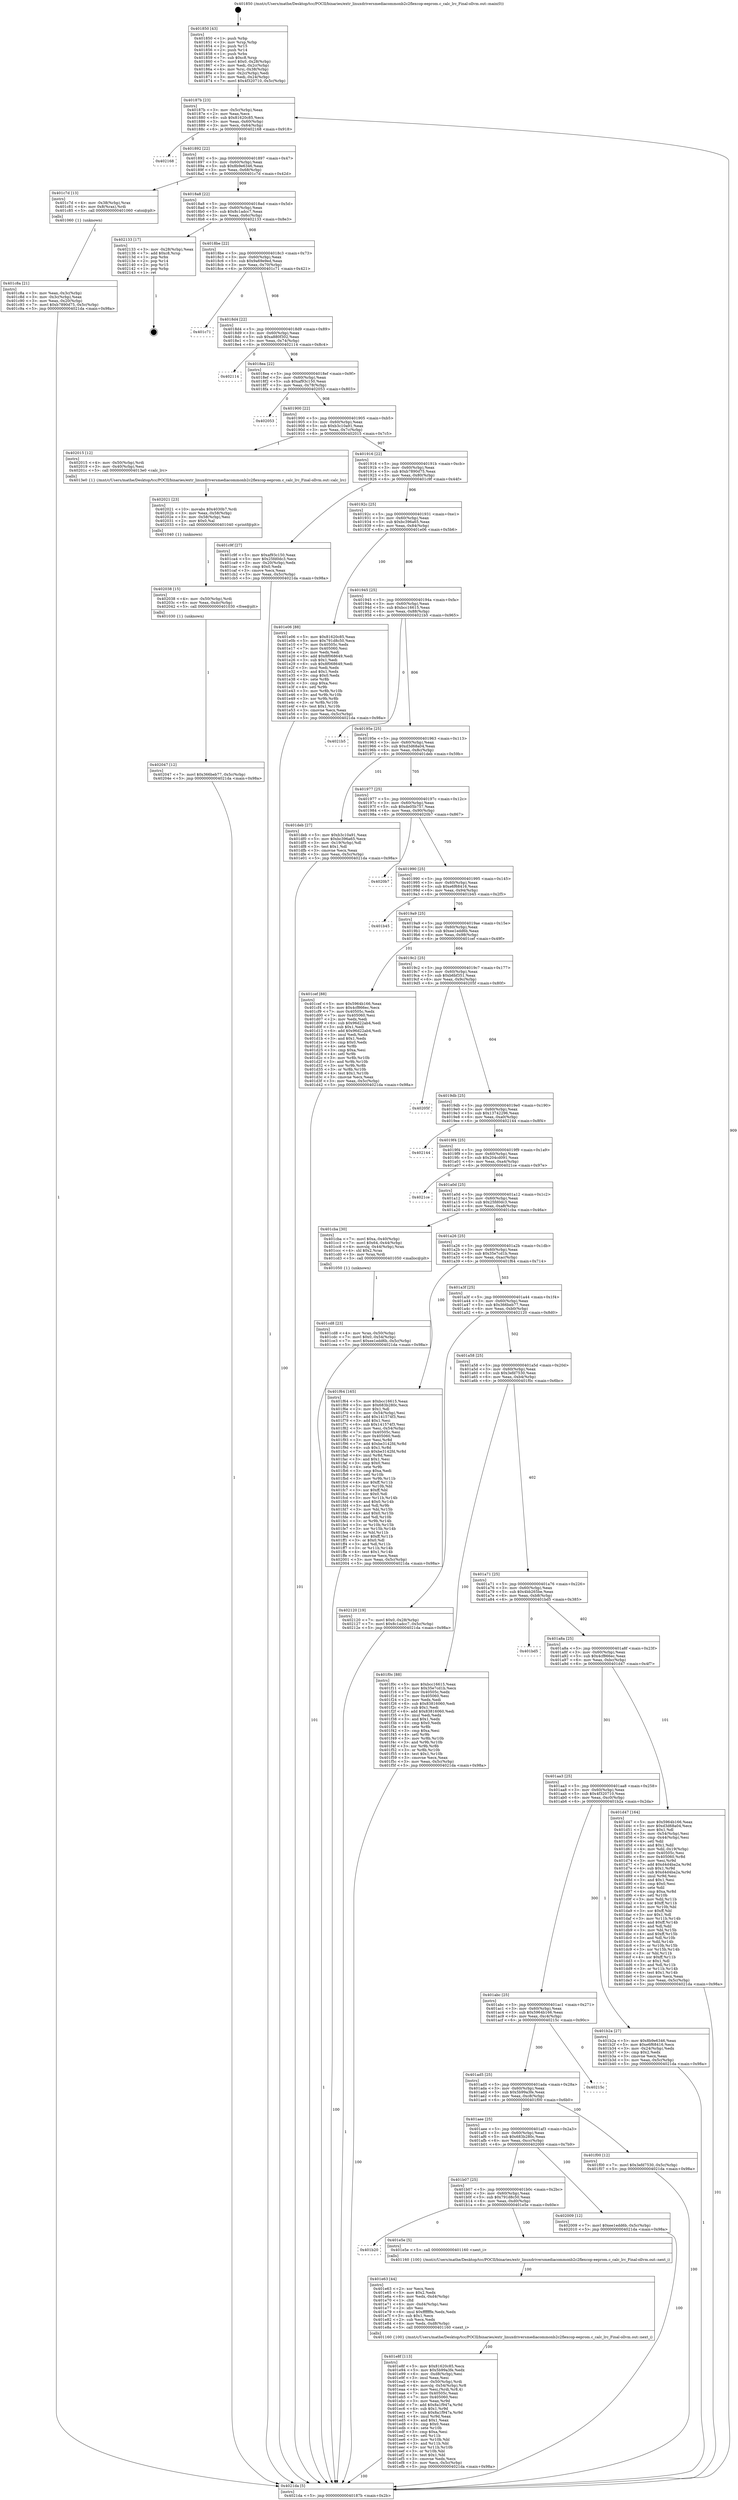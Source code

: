 digraph "0x401850" {
  label = "0x401850 (/mnt/c/Users/mathe/Desktop/tcc/POCII/binaries/extr_linuxdriversmediacommonb2c2flexcop-eeprom.c_calc_lrc_Final-ollvm.out::main(0))"
  labelloc = "t"
  node[shape=record]

  Entry [label="",width=0.3,height=0.3,shape=circle,fillcolor=black,style=filled]
  "0x40187b" [label="{
     0x40187b [23]\l
     | [instrs]\l
     &nbsp;&nbsp;0x40187b \<+3\>: mov -0x5c(%rbp),%eax\l
     &nbsp;&nbsp;0x40187e \<+2\>: mov %eax,%ecx\l
     &nbsp;&nbsp;0x401880 \<+6\>: sub $0x81620c85,%ecx\l
     &nbsp;&nbsp;0x401886 \<+3\>: mov %eax,-0x60(%rbp)\l
     &nbsp;&nbsp;0x401889 \<+3\>: mov %ecx,-0x64(%rbp)\l
     &nbsp;&nbsp;0x40188c \<+6\>: je 0000000000402168 \<main+0x918\>\l
  }"]
  "0x402168" [label="{
     0x402168\l
  }", style=dashed]
  "0x401892" [label="{
     0x401892 [22]\l
     | [instrs]\l
     &nbsp;&nbsp;0x401892 \<+5\>: jmp 0000000000401897 \<main+0x47\>\l
     &nbsp;&nbsp;0x401897 \<+3\>: mov -0x60(%rbp),%eax\l
     &nbsp;&nbsp;0x40189a \<+5\>: sub $0x8b9e6346,%eax\l
     &nbsp;&nbsp;0x40189f \<+3\>: mov %eax,-0x68(%rbp)\l
     &nbsp;&nbsp;0x4018a2 \<+6\>: je 0000000000401c7d \<main+0x42d\>\l
  }"]
  Exit [label="",width=0.3,height=0.3,shape=circle,fillcolor=black,style=filled,peripheries=2]
  "0x401c7d" [label="{
     0x401c7d [13]\l
     | [instrs]\l
     &nbsp;&nbsp;0x401c7d \<+4\>: mov -0x38(%rbp),%rax\l
     &nbsp;&nbsp;0x401c81 \<+4\>: mov 0x8(%rax),%rdi\l
     &nbsp;&nbsp;0x401c85 \<+5\>: call 0000000000401060 \<atoi@plt\>\l
     | [calls]\l
     &nbsp;&nbsp;0x401060 \{1\} (unknown)\l
  }"]
  "0x4018a8" [label="{
     0x4018a8 [22]\l
     | [instrs]\l
     &nbsp;&nbsp;0x4018a8 \<+5\>: jmp 00000000004018ad \<main+0x5d\>\l
     &nbsp;&nbsp;0x4018ad \<+3\>: mov -0x60(%rbp),%eax\l
     &nbsp;&nbsp;0x4018b0 \<+5\>: sub $0x8c1adcc7,%eax\l
     &nbsp;&nbsp;0x4018b5 \<+3\>: mov %eax,-0x6c(%rbp)\l
     &nbsp;&nbsp;0x4018b8 \<+6\>: je 0000000000402133 \<main+0x8e3\>\l
  }"]
  "0x402047" [label="{
     0x402047 [12]\l
     | [instrs]\l
     &nbsp;&nbsp;0x402047 \<+7\>: movl $0x366beb77,-0x5c(%rbp)\l
     &nbsp;&nbsp;0x40204e \<+5\>: jmp 00000000004021da \<main+0x98a\>\l
  }"]
  "0x402133" [label="{
     0x402133 [17]\l
     | [instrs]\l
     &nbsp;&nbsp;0x402133 \<+3\>: mov -0x28(%rbp),%eax\l
     &nbsp;&nbsp;0x402136 \<+7\>: add $0xc8,%rsp\l
     &nbsp;&nbsp;0x40213d \<+1\>: pop %rbx\l
     &nbsp;&nbsp;0x40213e \<+2\>: pop %r14\l
     &nbsp;&nbsp;0x402140 \<+2\>: pop %r15\l
     &nbsp;&nbsp;0x402142 \<+1\>: pop %rbp\l
     &nbsp;&nbsp;0x402143 \<+1\>: ret\l
  }"]
  "0x4018be" [label="{
     0x4018be [22]\l
     | [instrs]\l
     &nbsp;&nbsp;0x4018be \<+5\>: jmp 00000000004018c3 \<main+0x73\>\l
     &nbsp;&nbsp;0x4018c3 \<+3\>: mov -0x60(%rbp),%eax\l
     &nbsp;&nbsp;0x4018c6 \<+5\>: sub $0x9a69e9ed,%eax\l
     &nbsp;&nbsp;0x4018cb \<+3\>: mov %eax,-0x70(%rbp)\l
     &nbsp;&nbsp;0x4018ce \<+6\>: je 0000000000401c71 \<main+0x421\>\l
  }"]
  "0x402038" [label="{
     0x402038 [15]\l
     | [instrs]\l
     &nbsp;&nbsp;0x402038 \<+4\>: mov -0x50(%rbp),%rdi\l
     &nbsp;&nbsp;0x40203c \<+6\>: mov %eax,-0xdc(%rbp)\l
     &nbsp;&nbsp;0x402042 \<+5\>: call 0000000000401030 \<free@plt\>\l
     | [calls]\l
     &nbsp;&nbsp;0x401030 \{1\} (unknown)\l
  }"]
  "0x401c71" [label="{
     0x401c71\l
  }", style=dashed]
  "0x4018d4" [label="{
     0x4018d4 [22]\l
     | [instrs]\l
     &nbsp;&nbsp;0x4018d4 \<+5\>: jmp 00000000004018d9 \<main+0x89\>\l
     &nbsp;&nbsp;0x4018d9 \<+3\>: mov -0x60(%rbp),%eax\l
     &nbsp;&nbsp;0x4018dc \<+5\>: sub $0xa880f302,%eax\l
     &nbsp;&nbsp;0x4018e1 \<+3\>: mov %eax,-0x74(%rbp)\l
     &nbsp;&nbsp;0x4018e4 \<+6\>: je 0000000000402114 \<main+0x8c4\>\l
  }"]
  "0x402021" [label="{
     0x402021 [23]\l
     | [instrs]\l
     &nbsp;&nbsp;0x402021 \<+10\>: movabs $0x4030b7,%rdi\l
     &nbsp;&nbsp;0x40202b \<+3\>: mov %eax,-0x58(%rbp)\l
     &nbsp;&nbsp;0x40202e \<+3\>: mov -0x58(%rbp),%esi\l
     &nbsp;&nbsp;0x402031 \<+2\>: mov $0x0,%al\l
     &nbsp;&nbsp;0x402033 \<+5\>: call 0000000000401040 \<printf@plt\>\l
     | [calls]\l
     &nbsp;&nbsp;0x401040 \{1\} (unknown)\l
  }"]
  "0x402114" [label="{
     0x402114\l
  }", style=dashed]
  "0x4018ea" [label="{
     0x4018ea [22]\l
     | [instrs]\l
     &nbsp;&nbsp;0x4018ea \<+5\>: jmp 00000000004018ef \<main+0x9f\>\l
     &nbsp;&nbsp;0x4018ef \<+3\>: mov -0x60(%rbp),%eax\l
     &nbsp;&nbsp;0x4018f2 \<+5\>: sub $0xaf93c150,%eax\l
     &nbsp;&nbsp;0x4018f7 \<+3\>: mov %eax,-0x78(%rbp)\l
     &nbsp;&nbsp;0x4018fa \<+6\>: je 0000000000402053 \<main+0x803\>\l
  }"]
  "0x401e8f" [label="{
     0x401e8f [113]\l
     | [instrs]\l
     &nbsp;&nbsp;0x401e8f \<+5\>: mov $0x81620c85,%ecx\l
     &nbsp;&nbsp;0x401e94 \<+5\>: mov $0x5b99a3fe,%edx\l
     &nbsp;&nbsp;0x401e99 \<+6\>: mov -0xd8(%rbp),%esi\l
     &nbsp;&nbsp;0x401e9f \<+3\>: imul %eax,%esi\l
     &nbsp;&nbsp;0x401ea2 \<+4\>: mov -0x50(%rbp),%rdi\l
     &nbsp;&nbsp;0x401ea6 \<+4\>: movslq -0x54(%rbp),%r8\l
     &nbsp;&nbsp;0x401eaa \<+4\>: mov %esi,(%rdi,%r8,4)\l
     &nbsp;&nbsp;0x401eae \<+7\>: mov 0x40505c,%eax\l
     &nbsp;&nbsp;0x401eb5 \<+7\>: mov 0x405060,%esi\l
     &nbsp;&nbsp;0x401ebc \<+3\>: mov %eax,%r9d\l
     &nbsp;&nbsp;0x401ebf \<+7\>: add $0x8a1f947a,%r9d\l
     &nbsp;&nbsp;0x401ec6 \<+4\>: sub $0x1,%r9d\l
     &nbsp;&nbsp;0x401eca \<+7\>: sub $0x8a1f947a,%r9d\l
     &nbsp;&nbsp;0x401ed1 \<+4\>: imul %r9d,%eax\l
     &nbsp;&nbsp;0x401ed5 \<+3\>: and $0x1,%eax\l
     &nbsp;&nbsp;0x401ed8 \<+3\>: cmp $0x0,%eax\l
     &nbsp;&nbsp;0x401edb \<+4\>: sete %r10b\l
     &nbsp;&nbsp;0x401edf \<+3\>: cmp $0xa,%esi\l
     &nbsp;&nbsp;0x401ee2 \<+4\>: setl %r11b\l
     &nbsp;&nbsp;0x401ee6 \<+3\>: mov %r10b,%bl\l
     &nbsp;&nbsp;0x401ee9 \<+3\>: and %r11b,%bl\l
     &nbsp;&nbsp;0x401eec \<+3\>: xor %r11b,%r10b\l
     &nbsp;&nbsp;0x401eef \<+3\>: or %r10b,%bl\l
     &nbsp;&nbsp;0x401ef2 \<+3\>: test $0x1,%bl\l
     &nbsp;&nbsp;0x401ef5 \<+3\>: cmovne %edx,%ecx\l
     &nbsp;&nbsp;0x401ef8 \<+3\>: mov %ecx,-0x5c(%rbp)\l
     &nbsp;&nbsp;0x401efb \<+5\>: jmp 00000000004021da \<main+0x98a\>\l
  }"]
  "0x402053" [label="{
     0x402053\l
  }", style=dashed]
  "0x401900" [label="{
     0x401900 [22]\l
     | [instrs]\l
     &nbsp;&nbsp;0x401900 \<+5\>: jmp 0000000000401905 \<main+0xb5\>\l
     &nbsp;&nbsp;0x401905 \<+3\>: mov -0x60(%rbp),%eax\l
     &nbsp;&nbsp;0x401908 \<+5\>: sub $0xb3c10a91,%eax\l
     &nbsp;&nbsp;0x40190d \<+3\>: mov %eax,-0x7c(%rbp)\l
     &nbsp;&nbsp;0x401910 \<+6\>: je 0000000000402015 \<main+0x7c5\>\l
  }"]
  "0x401e63" [label="{
     0x401e63 [44]\l
     | [instrs]\l
     &nbsp;&nbsp;0x401e63 \<+2\>: xor %ecx,%ecx\l
     &nbsp;&nbsp;0x401e65 \<+5\>: mov $0x2,%edx\l
     &nbsp;&nbsp;0x401e6a \<+6\>: mov %edx,-0xd4(%rbp)\l
     &nbsp;&nbsp;0x401e70 \<+1\>: cltd\l
     &nbsp;&nbsp;0x401e71 \<+6\>: mov -0xd4(%rbp),%esi\l
     &nbsp;&nbsp;0x401e77 \<+2\>: idiv %esi\l
     &nbsp;&nbsp;0x401e79 \<+6\>: imul $0xfffffffe,%edx,%edx\l
     &nbsp;&nbsp;0x401e7f \<+3\>: sub $0x1,%ecx\l
     &nbsp;&nbsp;0x401e82 \<+2\>: sub %ecx,%edx\l
     &nbsp;&nbsp;0x401e84 \<+6\>: mov %edx,-0xd8(%rbp)\l
     &nbsp;&nbsp;0x401e8a \<+5\>: call 0000000000401160 \<next_i\>\l
     | [calls]\l
     &nbsp;&nbsp;0x401160 \{100\} (/mnt/c/Users/mathe/Desktop/tcc/POCII/binaries/extr_linuxdriversmediacommonb2c2flexcop-eeprom.c_calc_lrc_Final-ollvm.out::next_i)\l
  }"]
  "0x402015" [label="{
     0x402015 [12]\l
     | [instrs]\l
     &nbsp;&nbsp;0x402015 \<+4\>: mov -0x50(%rbp),%rdi\l
     &nbsp;&nbsp;0x402019 \<+3\>: mov -0x40(%rbp),%esi\l
     &nbsp;&nbsp;0x40201c \<+5\>: call 00000000004013e0 \<calc_lrc\>\l
     | [calls]\l
     &nbsp;&nbsp;0x4013e0 \{1\} (/mnt/c/Users/mathe/Desktop/tcc/POCII/binaries/extr_linuxdriversmediacommonb2c2flexcop-eeprom.c_calc_lrc_Final-ollvm.out::calc_lrc)\l
  }"]
  "0x401916" [label="{
     0x401916 [22]\l
     | [instrs]\l
     &nbsp;&nbsp;0x401916 \<+5\>: jmp 000000000040191b \<main+0xcb\>\l
     &nbsp;&nbsp;0x40191b \<+3\>: mov -0x60(%rbp),%eax\l
     &nbsp;&nbsp;0x40191e \<+5\>: sub $0xb7890d75,%eax\l
     &nbsp;&nbsp;0x401923 \<+3\>: mov %eax,-0x80(%rbp)\l
     &nbsp;&nbsp;0x401926 \<+6\>: je 0000000000401c9f \<main+0x44f\>\l
  }"]
  "0x401b20" [label="{
     0x401b20\l
  }", style=dashed]
  "0x401c9f" [label="{
     0x401c9f [27]\l
     | [instrs]\l
     &nbsp;&nbsp;0x401c9f \<+5\>: mov $0xaf93c150,%eax\l
     &nbsp;&nbsp;0x401ca4 \<+5\>: mov $0x25fd0dc3,%ecx\l
     &nbsp;&nbsp;0x401ca9 \<+3\>: mov -0x20(%rbp),%edx\l
     &nbsp;&nbsp;0x401cac \<+3\>: cmp $0x0,%edx\l
     &nbsp;&nbsp;0x401caf \<+3\>: cmove %ecx,%eax\l
     &nbsp;&nbsp;0x401cb2 \<+3\>: mov %eax,-0x5c(%rbp)\l
     &nbsp;&nbsp;0x401cb5 \<+5\>: jmp 00000000004021da \<main+0x98a\>\l
  }"]
  "0x40192c" [label="{
     0x40192c [25]\l
     | [instrs]\l
     &nbsp;&nbsp;0x40192c \<+5\>: jmp 0000000000401931 \<main+0xe1\>\l
     &nbsp;&nbsp;0x401931 \<+3\>: mov -0x60(%rbp),%eax\l
     &nbsp;&nbsp;0x401934 \<+5\>: sub $0xbc396a65,%eax\l
     &nbsp;&nbsp;0x401939 \<+6\>: mov %eax,-0x84(%rbp)\l
     &nbsp;&nbsp;0x40193f \<+6\>: je 0000000000401e06 \<main+0x5b6\>\l
  }"]
  "0x401e5e" [label="{
     0x401e5e [5]\l
     | [instrs]\l
     &nbsp;&nbsp;0x401e5e \<+5\>: call 0000000000401160 \<next_i\>\l
     | [calls]\l
     &nbsp;&nbsp;0x401160 \{100\} (/mnt/c/Users/mathe/Desktop/tcc/POCII/binaries/extr_linuxdriversmediacommonb2c2flexcop-eeprom.c_calc_lrc_Final-ollvm.out::next_i)\l
  }"]
  "0x401e06" [label="{
     0x401e06 [88]\l
     | [instrs]\l
     &nbsp;&nbsp;0x401e06 \<+5\>: mov $0x81620c85,%eax\l
     &nbsp;&nbsp;0x401e0b \<+5\>: mov $0x791d8c50,%ecx\l
     &nbsp;&nbsp;0x401e10 \<+7\>: mov 0x40505c,%edx\l
     &nbsp;&nbsp;0x401e17 \<+7\>: mov 0x405060,%esi\l
     &nbsp;&nbsp;0x401e1e \<+2\>: mov %edx,%edi\l
     &nbsp;&nbsp;0x401e20 \<+6\>: add $0x8f068649,%edi\l
     &nbsp;&nbsp;0x401e26 \<+3\>: sub $0x1,%edi\l
     &nbsp;&nbsp;0x401e29 \<+6\>: sub $0x8f068649,%edi\l
     &nbsp;&nbsp;0x401e2f \<+3\>: imul %edi,%edx\l
     &nbsp;&nbsp;0x401e32 \<+3\>: and $0x1,%edx\l
     &nbsp;&nbsp;0x401e35 \<+3\>: cmp $0x0,%edx\l
     &nbsp;&nbsp;0x401e38 \<+4\>: sete %r8b\l
     &nbsp;&nbsp;0x401e3c \<+3\>: cmp $0xa,%esi\l
     &nbsp;&nbsp;0x401e3f \<+4\>: setl %r9b\l
     &nbsp;&nbsp;0x401e43 \<+3\>: mov %r8b,%r10b\l
     &nbsp;&nbsp;0x401e46 \<+3\>: and %r9b,%r10b\l
     &nbsp;&nbsp;0x401e49 \<+3\>: xor %r9b,%r8b\l
     &nbsp;&nbsp;0x401e4c \<+3\>: or %r8b,%r10b\l
     &nbsp;&nbsp;0x401e4f \<+4\>: test $0x1,%r10b\l
     &nbsp;&nbsp;0x401e53 \<+3\>: cmovne %ecx,%eax\l
     &nbsp;&nbsp;0x401e56 \<+3\>: mov %eax,-0x5c(%rbp)\l
     &nbsp;&nbsp;0x401e59 \<+5\>: jmp 00000000004021da \<main+0x98a\>\l
  }"]
  "0x401945" [label="{
     0x401945 [25]\l
     | [instrs]\l
     &nbsp;&nbsp;0x401945 \<+5\>: jmp 000000000040194a \<main+0xfa\>\l
     &nbsp;&nbsp;0x40194a \<+3\>: mov -0x60(%rbp),%eax\l
     &nbsp;&nbsp;0x40194d \<+5\>: sub $0xbcc16615,%eax\l
     &nbsp;&nbsp;0x401952 \<+6\>: mov %eax,-0x88(%rbp)\l
     &nbsp;&nbsp;0x401958 \<+6\>: je 00000000004021b5 \<main+0x965\>\l
  }"]
  "0x401b07" [label="{
     0x401b07 [25]\l
     | [instrs]\l
     &nbsp;&nbsp;0x401b07 \<+5\>: jmp 0000000000401b0c \<main+0x2bc\>\l
     &nbsp;&nbsp;0x401b0c \<+3\>: mov -0x60(%rbp),%eax\l
     &nbsp;&nbsp;0x401b0f \<+5\>: sub $0x791d8c50,%eax\l
     &nbsp;&nbsp;0x401b14 \<+6\>: mov %eax,-0xd0(%rbp)\l
     &nbsp;&nbsp;0x401b1a \<+6\>: je 0000000000401e5e \<main+0x60e\>\l
  }"]
  "0x4021b5" [label="{
     0x4021b5\l
  }", style=dashed]
  "0x40195e" [label="{
     0x40195e [25]\l
     | [instrs]\l
     &nbsp;&nbsp;0x40195e \<+5\>: jmp 0000000000401963 \<main+0x113\>\l
     &nbsp;&nbsp;0x401963 \<+3\>: mov -0x60(%rbp),%eax\l
     &nbsp;&nbsp;0x401966 \<+5\>: sub $0xd3d68a04,%eax\l
     &nbsp;&nbsp;0x40196b \<+6\>: mov %eax,-0x8c(%rbp)\l
     &nbsp;&nbsp;0x401971 \<+6\>: je 0000000000401deb \<main+0x59b\>\l
  }"]
  "0x402009" [label="{
     0x402009 [12]\l
     | [instrs]\l
     &nbsp;&nbsp;0x402009 \<+7\>: movl $0xee1edd6b,-0x5c(%rbp)\l
     &nbsp;&nbsp;0x402010 \<+5\>: jmp 00000000004021da \<main+0x98a\>\l
  }"]
  "0x401deb" [label="{
     0x401deb [27]\l
     | [instrs]\l
     &nbsp;&nbsp;0x401deb \<+5\>: mov $0xb3c10a91,%eax\l
     &nbsp;&nbsp;0x401df0 \<+5\>: mov $0xbc396a65,%ecx\l
     &nbsp;&nbsp;0x401df5 \<+3\>: mov -0x19(%rbp),%dl\l
     &nbsp;&nbsp;0x401df8 \<+3\>: test $0x1,%dl\l
     &nbsp;&nbsp;0x401dfb \<+3\>: cmovne %ecx,%eax\l
     &nbsp;&nbsp;0x401dfe \<+3\>: mov %eax,-0x5c(%rbp)\l
     &nbsp;&nbsp;0x401e01 \<+5\>: jmp 00000000004021da \<main+0x98a\>\l
  }"]
  "0x401977" [label="{
     0x401977 [25]\l
     | [instrs]\l
     &nbsp;&nbsp;0x401977 \<+5\>: jmp 000000000040197c \<main+0x12c\>\l
     &nbsp;&nbsp;0x40197c \<+3\>: mov -0x60(%rbp),%eax\l
     &nbsp;&nbsp;0x40197f \<+5\>: sub $0xde05b757,%eax\l
     &nbsp;&nbsp;0x401984 \<+6\>: mov %eax,-0x90(%rbp)\l
     &nbsp;&nbsp;0x40198a \<+6\>: je 00000000004020b7 \<main+0x867\>\l
  }"]
  "0x401aee" [label="{
     0x401aee [25]\l
     | [instrs]\l
     &nbsp;&nbsp;0x401aee \<+5\>: jmp 0000000000401af3 \<main+0x2a3\>\l
     &nbsp;&nbsp;0x401af3 \<+3\>: mov -0x60(%rbp),%eax\l
     &nbsp;&nbsp;0x401af6 \<+5\>: sub $0x683b280c,%eax\l
     &nbsp;&nbsp;0x401afb \<+6\>: mov %eax,-0xcc(%rbp)\l
     &nbsp;&nbsp;0x401b01 \<+6\>: je 0000000000402009 \<main+0x7b9\>\l
  }"]
  "0x4020b7" [label="{
     0x4020b7\l
  }", style=dashed]
  "0x401990" [label="{
     0x401990 [25]\l
     | [instrs]\l
     &nbsp;&nbsp;0x401990 \<+5\>: jmp 0000000000401995 \<main+0x145\>\l
     &nbsp;&nbsp;0x401995 \<+3\>: mov -0x60(%rbp),%eax\l
     &nbsp;&nbsp;0x401998 \<+5\>: sub $0xe6f68416,%eax\l
     &nbsp;&nbsp;0x40199d \<+6\>: mov %eax,-0x94(%rbp)\l
     &nbsp;&nbsp;0x4019a3 \<+6\>: je 0000000000401b45 \<main+0x2f5\>\l
  }"]
  "0x401f00" [label="{
     0x401f00 [12]\l
     | [instrs]\l
     &nbsp;&nbsp;0x401f00 \<+7\>: movl $0x3efd7530,-0x5c(%rbp)\l
     &nbsp;&nbsp;0x401f07 \<+5\>: jmp 00000000004021da \<main+0x98a\>\l
  }"]
  "0x401b45" [label="{
     0x401b45\l
  }", style=dashed]
  "0x4019a9" [label="{
     0x4019a9 [25]\l
     | [instrs]\l
     &nbsp;&nbsp;0x4019a9 \<+5\>: jmp 00000000004019ae \<main+0x15e\>\l
     &nbsp;&nbsp;0x4019ae \<+3\>: mov -0x60(%rbp),%eax\l
     &nbsp;&nbsp;0x4019b1 \<+5\>: sub $0xee1edd6b,%eax\l
     &nbsp;&nbsp;0x4019b6 \<+6\>: mov %eax,-0x98(%rbp)\l
     &nbsp;&nbsp;0x4019bc \<+6\>: je 0000000000401cef \<main+0x49f\>\l
  }"]
  "0x401ad5" [label="{
     0x401ad5 [25]\l
     | [instrs]\l
     &nbsp;&nbsp;0x401ad5 \<+5\>: jmp 0000000000401ada \<main+0x28a\>\l
     &nbsp;&nbsp;0x401ada \<+3\>: mov -0x60(%rbp),%eax\l
     &nbsp;&nbsp;0x401add \<+5\>: sub $0x5b99a3fe,%eax\l
     &nbsp;&nbsp;0x401ae2 \<+6\>: mov %eax,-0xc8(%rbp)\l
     &nbsp;&nbsp;0x401ae8 \<+6\>: je 0000000000401f00 \<main+0x6b0\>\l
  }"]
  "0x401cef" [label="{
     0x401cef [88]\l
     | [instrs]\l
     &nbsp;&nbsp;0x401cef \<+5\>: mov $0x5964b166,%eax\l
     &nbsp;&nbsp;0x401cf4 \<+5\>: mov $0x4cf866ec,%ecx\l
     &nbsp;&nbsp;0x401cf9 \<+7\>: mov 0x40505c,%edx\l
     &nbsp;&nbsp;0x401d00 \<+7\>: mov 0x405060,%esi\l
     &nbsp;&nbsp;0x401d07 \<+2\>: mov %edx,%edi\l
     &nbsp;&nbsp;0x401d09 \<+6\>: sub $0x96d22ab4,%edi\l
     &nbsp;&nbsp;0x401d0f \<+3\>: sub $0x1,%edi\l
     &nbsp;&nbsp;0x401d12 \<+6\>: add $0x96d22ab4,%edi\l
     &nbsp;&nbsp;0x401d18 \<+3\>: imul %edi,%edx\l
     &nbsp;&nbsp;0x401d1b \<+3\>: and $0x1,%edx\l
     &nbsp;&nbsp;0x401d1e \<+3\>: cmp $0x0,%edx\l
     &nbsp;&nbsp;0x401d21 \<+4\>: sete %r8b\l
     &nbsp;&nbsp;0x401d25 \<+3\>: cmp $0xa,%esi\l
     &nbsp;&nbsp;0x401d28 \<+4\>: setl %r9b\l
     &nbsp;&nbsp;0x401d2c \<+3\>: mov %r8b,%r10b\l
     &nbsp;&nbsp;0x401d2f \<+3\>: and %r9b,%r10b\l
     &nbsp;&nbsp;0x401d32 \<+3\>: xor %r9b,%r8b\l
     &nbsp;&nbsp;0x401d35 \<+3\>: or %r8b,%r10b\l
     &nbsp;&nbsp;0x401d38 \<+4\>: test $0x1,%r10b\l
     &nbsp;&nbsp;0x401d3c \<+3\>: cmovne %ecx,%eax\l
     &nbsp;&nbsp;0x401d3f \<+3\>: mov %eax,-0x5c(%rbp)\l
     &nbsp;&nbsp;0x401d42 \<+5\>: jmp 00000000004021da \<main+0x98a\>\l
  }"]
  "0x4019c2" [label="{
     0x4019c2 [25]\l
     | [instrs]\l
     &nbsp;&nbsp;0x4019c2 \<+5\>: jmp 00000000004019c7 \<main+0x177\>\l
     &nbsp;&nbsp;0x4019c7 \<+3\>: mov -0x60(%rbp),%eax\l
     &nbsp;&nbsp;0x4019ca \<+5\>: sub $0xb6bf351,%eax\l
     &nbsp;&nbsp;0x4019cf \<+6\>: mov %eax,-0x9c(%rbp)\l
     &nbsp;&nbsp;0x4019d5 \<+6\>: je 000000000040205f \<main+0x80f\>\l
  }"]
  "0x40215c" [label="{
     0x40215c\l
  }", style=dashed]
  "0x40205f" [label="{
     0x40205f\l
  }", style=dashed]
  "0x4019db" [label="{
     0x4019db [25]\l
     | [instrs]\l
     &nbsp;&nbsp;0x4019db \<+5\>: jmp 00000000004019e0 \<main+0x190\>\l
     &nbsp;&nbsp;0x4019e0 \<+3\>: mov -0x60(%rbp),%eax\l
     &nbsp;&nbsp;0x4019e3 \<+5\>: sub $0x13742296,%eax\l
     &nbsp;&nbsp;0x4019e8 \<+6\>: mov %eax,-0xa0(%rbp)\l
     &nbsp;&nbsp;0x4019ee \<+6\>: je 0000000000402144 \<main+0x8f4\>\l
  }"]
  "0x401cd8" [label="{
     0x401cd8 [23]\l
     | [instrs]\l
     &nbsp;&nbsp;0x401cd8 \<+4\>: mov %rax,-0x50(%rbp)\l
     &nbsp;&nbsp;0x401cdc \<+7\>: movl $0x0,-0x54(%rbp)\l
     &nbsp;&nbsp;0x401ce3 \<+7\>: movl $0xee1edd6b,-0x5c(%rbp)\l
     &nbsp;&nbsp;0x401cea \<+5\>: jmp 00000000004021da \<main+0x98a\>\l
  }"]
  "0x402144" [label="{
     0x402144\l
  }", style=dashed]
  "0x4019f4" [label="{
     0x4019f4 [25]\l
     | [instrs]\l
     &nbsp;&nbsp;0x4019f4 \<+5\>: jmp 00000000004019f9 \<main+0x1a9\>\l
     &nbsp;&nbsp;0x4019f9 \<+3\>: mov -0x60(%rbp),%eax\l
     &nbsp;&nbsp;0x4019fc \<+5\>: sub $0x204cd091,%eax\l
     &nbsp;&nbsp;0x401a01 \<+6\>: mov %eax,-0xa4(%rbp)\l
     &nbsp;&nbsp;0x401a07 \<+6\>: je 00000000004021ce \<main+0x97e\>\l
  }"]
  "0x401c8a" [label="{
     0x401c8a [21]\l
     | [instrs]\l
     &nbsp;&nbsp;0x401c8a \<+3\>: mov %eax,-0x3c(%rbp)\l
     &nbsp;&nbsp;0x401c8d \<+3\>: mov -0x3c(%rbp),%eax\l
     &nbsp;&nbsp;0x401c90 \<+3\>: mov %eax,-0x20(%rbp)\l
     &nbsp;&nbsp;0x401c93 \<+7\>: movl $0xb7890d75,-0x5c(%rbp)\l
     &nbsp;&nbsp;0x401c9a \<+5\>: jmp 00000000004021da \<main+0x98a\>\l
  }"]
  "0x4021ce" [label="{
     0x4021ce\l
  }", style=dashed]
  "0x401a0d" [label="{
     0x401a0d [25]\l
     | [instrs]\l
     &nbsp;&nbsp;0x401a0d \<+5\>: jmp 0000000000401a12 \<main+0x1c2\>\l
     &nbsp;&nbsp;0x401a12 \<+3\>: mov -0x60(%rbp),%eax\l
     &nbsp;&nbsp;0x401a15 \<+5\>: sub $0x25fd0dc3,%eax\l
     &nbsp;&nbsp;0x401a1a \<+6\>: mov %eax,-0xa8(%rbp)\l
     &nbsp;&nbsp;0x401a20 \<+6\>: je 0000000000401cba \<main+0x46a\>\l
  }"]
  "0x401850" [label="{
     0x401850 [43]\l
     | [instrs]\l
     &nbsp;&nbsp;0x401850 \<+1\>: push %rbp\l
     &nbsp;&nbsp;0x401851 \<+3\>: mov %rsp,%rbp\l
     &nbsp;&nbsp;0x401854 \<+2\>: push %r15\l
     &nbsp;&nbsp;0x401856 \<+2\>: push %r14\l
     &nbsp;&nbsp;0x401858 \<+1\>: push %rbx\l
     &nbsp;&nbsp;0x401859 \<+7\>: sub $0xc8,%rsp\l
     &nbsp;&nbsp;0x401860 \<+7\>: movl $0x0,-0x28(%rbp)\l
     &nbsp;&nbsp;0x401867 \<+3\>: mov %edi,-0x2c(%rbp)\l
     &nbsp;&nbsp;0x40186a \<+4\>: mov %rsi,-0x38(%rbp)\l
     &nbsp;&nbsp;0x40186e \<+3\>: mov -0x2c(%rbp),%edi\l
     &nbsp;&nbsp;0x401871 \<+3\>: mov %edi,-0x24(%rbp)\l
     &nbsp;&nbsp;0x401874 \<+7\>: movl $0x4f320710,-0x5c(%rbp)\l
  }"]
  "0x401cba" [label="{
     0x401cba [30]\l
     | [instrs]\l
     &nbsp;&nbsp;0x401cba \<+7\>: movl $0xa,-0x40(%rbp)\l
     &nbsp;&nbsp;0x401cc1 \<+7\>: movl $0x64,-0x44(%rbp)\l
     &nbsp;&nbsp;0x401cc8 \<+4\>: movslq -0x44(%rbp),%rax\l
     &nbsp;&nbsp;0x401ccc \<+4\>: shl $0x2,%rax\l
     &nbsp;&nbsp;0x401cd0 \<+3\>: mov %rax,%rdi\l
     &nbsp;&nbsp;0x401cd3 \<+5\>: call 0000000000401050 \<malloc@plt\>\l
     | [calls]\l
     &nbsp;&nbsp;0x401050 \{1\} (unknown)\l
  }"]
  "0x401a26" [label="{
     0x401a26 [25]\l
     | [instrs]\l
     &nbsp;&nbsp;0x401a26 \<+5\>: jmp 0000000000401a2b \<main+0x1db\>\l
     &nbsp;&nbsp;0x401a2b \<+3\>: mov -0x60(%rbp),%eax\l
     &nbsp;&nbsp;0x401a2e \<+5\>: sub $0x35e7cd1b,%eax\l
     &nbsp;&nbsp;0x401a33 \<+6\>: mov %eax,-0xac(%rbp)\l
     &nbsp;&nbsp;0x401a39 \<+6\>: je 0000000000401f64 \<main+0x714\>\l
  }"]
  "0x4021da" [label="{
     0x4021da [5]\l
     | [instrs]\l
     &nbsp;&nbsp;0x4021da \<+5\>: jmp 000000000040187b \<main+0x2b\>\l
  }"]
  "0x401f64" [label="{
     0x401f64 [165]\l
     | [instrs]\l
     &nbsp;&nbsp;0x401f64 \<+5\>: mov $0xbcc16615,%eax\l
     &nbsp;&nbsp;0x401f69 \<+5\>: mov $0x683b280c,%ecx\l
     &nbsp;&nbsp;0x401f6e \<+2\>: mov $0x1,%dl\l
     &nbsp;&nbsp;0x401f70 \<+3\>: mov -0x54(%rbp),%esi\l
     &nbsp;&nbsp;0x401f73 \<+6\>: add $0x141574f3,%esi\l
     &nbsp;&nbsp;0x401f79 \<+3\>: add $0x1,%esi\l
     &nbsp;&nbsp;0x401f7c \<+6\>: sub $0x141574f3,%esi\l
     &nbsp;&nbsp;0x401f82 \<+3\>: mov %esi,-0x54(%rbp)\l
     &nbsp;&nbsp;0x401f85 \<+7\>: mov 0x40505c,%esi\l
     &nbsp;&nbsp;0x401f8c \<+7\>: mov 0x405060,%edi\l
     &nbsp;&nbsp;0x401f93 \<+3\>: mov %esi,%r8d\l
     &nbsp;&nbsp;0x401f96 \<+7\>: add $0xbe3142fd,%r8d\l
     &nbsp;&nbsp;0x401f9d \<+4\>: sub $0x1,%r8d\l
     &nbsp;&nbsp;0x401fa1 \<+7\>: sub $0xbe3142fd,%r8d\l
     &nbsp;&nbsp;0x401fa8 \<+4\>: imul %r8d,%esi\l
     &nbsp;&nbsp;0x401fac \<+3\>: and $0x1,%esi\l
     &nbsp;&nbsp;0x401faf \<+3\>: cmp $0x0,%esi\l
     &nbsp;&nbsp;0x401fb2 \<+4\>: sete %r9b\l
     &nbsp;&nbsp;0x401fb6 \<+3\>: cmp $0xa,%edi\l
     &nbsp;&nbsp;0x401fb9 \<+4\>: setl %r10b\l
     &nbsp;&nbsp;0x401fbd \<+3\>: mov %r9b,%r11b\l
     &nbsp;&nbsp;0x401fc0 \<+4\>: xor $0xff,%r11b\l
     &nbsp;&nbsp;0x401fc4 \<+3\>: mov %r10b,%bl\l
     &nbsp;&nbsp;0x401fc7 \<+3\>: xor $0xff,%bl\l
     &nbsp;&nbsp;0x401fca \<+3\>: xor $0x0,%dl\l
     &nbsp;&nbsp;0x401fcd \<+3\>: mov %r11b,%r14b\l
     &nbsp;&nbsp;0x401fd0 \<+4\>: and $0x0,%r14b\l
     &nbsp;&nbsp;0x401fd4 \<+3\>: and %dl,%r9b\l
     &nbsp;&nbsp;0x401fd7 \<+3\>: mov %bl,%r15b\l
     &nbsp;&nbsp;0x401fda \<+4\>: and $0x0,%r15b\l
     &nbsp;&nbsp;0x401fde \<+3\>: and %dl,%r10b\l
     &nbsp;&nbsp;0x401fe1 \<+3\>: or %r9b,%r14b\l
     &nbsp;&nbsp;0x401fe4 \<+3\>: or %r10b,%r15b\l
     &nbsp;&nbsp;0x401fe7 \<+3\>: xor %r15b,%r14b\l
     &nbsp;&nbsp;0x401fea \<+3\>: or %bl,%r11b\l
     &nbsp;&nbsp;0x401fed \<+4\>: xor $0xff,%r11b\l
     &nbsp;&nbsp;0x401ff1 \<+3\>: or $0x0,%dl\l
     &nbsp;&nbsp;0x401ff4 \<+3\>: and %dl,%r11b\l
     &nbsp;&nbsp;0x401ff7 \<+3\>: or %r11b,%r14b\l
     &nbsp;&nbsp;0x401ffa \<+4\>: test $0x1,%r14b\l
     &nbsp;&nbsp;0x401ffe \<+3\>: cmovne %ecx,%eax\l
     &nbsp;&nbsp;0x402001 \<+3\>: mov %eax,-0x5c(%rbp)\l
     &nbsp;&nbsp;0x402004 \<+5\>: jmp 00000000004021da \<main+0x98a\>\l
  }"]
  "0x401a3f" [label="{
     0x401a3f [25]\l
     | [instrs]\l
     &nbsp;&nbsp;0x401a3f \<+5\>: jmp 0000000000401a44 \<main+0x1f4\>\l
     &nbsp;&nbsp;0x401a44 \<+3\>: mov -0x60(%rbp),%eax\l
     &nbsp;&nbsp;0x401a47 \<+5\>: sub $0x366beb77,%eax\l
     &nbsp;&nbsp;0x401a4c \<+6\>: mov %eax,-0xb0(%rbp)\l
     &nbsp;&nbsp;0x401a52 \<+6\>: je 0000000000402120 \<main+0x8d0\>\l
  }"]
  "0x401abc" [label="{
     0x401abc [25]\l
     | [instrs]\l
     &nbsp;&nbsp;0x401abc \<+5\>: jmp 0000000000401ac1 \<main+0x271\>\l
     &nbsp;&nbsp;0x401ac1 \<+3\>: mov -0x60(%rbp),%eax\l
     &nbsp;&nbsp;0x401ac4 \<+5\>: sub $0x5964b166,%eax\l
     &nbsp;&nbsp;0x401ac9 \<+6\>: mov %eax,-0xc4(%rbp)\l
     &nbsp;&nbsp;0x401acf \<+6\>: je 000000000040215c \<main+0x90c\>\l
  }"]
  "0x402120" [label="{
     0x402120 [19]\l
     | [instrs]\l
     &nbsp;&nbsp;0x402120 \<+7\>: movl $0x0,-0x28(%rbp)\l
     &nbsp;&nbsp;0x402127 \<+7\>: movl $0x8c1adcc7,-0x5c(%rbp)\l
     &nbsp;&nbsp;0x40212e \<+5\>: jmp 00000000004021da \<main+0x98a\>\l
  }"]
  "0x401a58" [label="{
     0x401a58 [25]\l
     | [instrs]\l
     &nbsp;&nbsp;0x401a58 \<+5\>: jmp 0000000000401a5d \<main+0x20d\>\l
     &nbsp;&nbsp;0x401a5d \<+3\>: mov -0x60(%rbp),%eax\l
     &nbsp;&nbsp;0x401a60 \<+5\>: sub $0x3efd7530,%eax\l
     &nbsp;&nbsp;0x401a65 \<+6\>: mov %eax,-0xb4(%rbp)\l
     &nbsp;&nbsp;0x401a6b \<+6\>: je 0000000000401f0c \<main+0x6bc\>\l
  }"]
  "0x401b2a" [label="{
     0x401b2a [27]\l
     | [instrs]\l
     &nbsp;&nbsp;0x401b2a \<+5\>: mov $0x8b9e6346,%eax\l
     &nbsp;&nbsp;0x401b2f \<+5\>: mov $0xe6f68416,%ecx\l
     &nbsp;&nbsp;0x401b34 \<+3\>: mov -0x24(%rbp),%edx\l
     &nbsp;&nbsp;0x401b37 \<+3\>: cmp $0x2,%edx\l
     &nbsp;&nbsp;0x401b3a \<+3\>: cmovne %ecx,%eax\l
     &nbsp;&nbsp;0x401b3d \<+3\>: mov %eax,-0x5c(%rbp)\l
     &nbsp;&nbsp;0x401b40 \<+5\>: jmp 00000000004021da \<main+0x98a\>\l
  }"]
  "0x401f0c" [label="{
     0x401f0c [88]\l
     | [instrs]\l
     &nbsp;&nbsp;0x401f0c \<+5\>: mov $0xbcc16615,%eax\l
     &nbsp;&nbsp;0x401f11 \<+5\>: mov $0x35e7cd1b,%ecx\l
     &nbsp;&nbsp;0x401f16 \<+7\>: mov 0x40505c,%edx\l
     &nbsp;&nbsp;0x401f1d \<+7\>: mov 0x405060,%esi\l
     &nbsp;&nbsp;0x401f24 \<+2\>: mov %edx,%edi\l
     &nbsp;&nbsp;0x401f26 \<+6\>: sub $0x83816060,%edi\l
     &nbsp;&nbsp;0x401f2c \<+3\>: sub $0x1,%edi\l
     &nbsp;&nbsp;0x401f2f \<+6\>: add $0x83816060,%edi\l
     &nbsp;&nbsp;0x401f35 \<+3\>: imul %edi,%edx\l
     &nbsp;&nbsp;0x401f38 \<+3\>: and $0x1,%edx\l
     &nbsp;&nbsp;0x401f3b \<+3\>: cmp $0x0,%edx\l
     &nbsp;&nbsp;0x401f3e \<+4\>: sete %r8b\l
     &nbsp;&nbsp;0x401f42 \<+3\>: cmp $0xa,%esi\l
     &nbsp;&nbsp;0x401f45 \<+4\>: setl %r9b\l
     &nbsp;&nbsp;0x401f49 \<+3\>: mov %r8b,%r10b\l
     &nbsp;&nbsp;0x401f4c \<+3\>: and %r9b,%r10b\l
     &nbsp;&nbsp;0x401f4f \<+3\>: xor %r9b,%r8b\l
     &nbsp;&nbsp;0x401f52 \<+3\>: or %r8b,%r10b\l
     &nbsp;&nbsp;0x401f55 \<+4\>: test $0x1,%r10b\l
     &nbsp;&nbsp;0x401f59 \<+3\>: cmovne %ecx,%eax\l
     &nbsp;&nbsp;0x401f5c \<+3\>: mov %eax,-0x5c(%rbp)\l
     &nbsp;&nbsp;0x401f5f \<+5\>: jmp 00000000004021da \<main+0x98a\>\l
  }"]
  "0x401a71" [label="{
     0x401a71 [25]\l
     | [instrs]\l
     &nbsp;&nbsp;0x401a71 \<+5\>: jmp 0000000000401a76 \<main+0x226\>\l
     &nbsp;&nbsp;0x401a76 \<+3\>: mov -0x60(%rbp),%eax\l
     &nbsp;&nbsp;0x401a79 \<+5\>: sub $0x4bb265be,%eax\l
     &nbsp;&nbsp;0x401a7e \<+6\>: mov %eax,-0xb8(%rbp)\l
     &nbsp;&nbsp;0x401a84 \<+6\>: je 0000000000401bd5 \<main+0x385\>\l
  }"]
  "0x401aa3" [label="{
     0x401aa3 [25]\l
     | [instrs]\l
     &nbsp;&nbsp;0x401aa3 \<+5\>: jmp 0000000000401aa8 \<main+0x258\>\l
     &nbsp;&nbsp;0x401aa8 \<+3\>: mov -0x60(%rbp),%eax\l
     &nbsp;&nbsp;0x401aab \<+5\>: sub $0x4f320710,%eax\l
     &nbsp;&nbsp;0x401ab0 \<+6\>: mov %eax,-0xc0(%rbp)\l
     &nbsp;&nbsp;0x401ab6 \<+6\>: je 0000000000401b2a \<main+0x2da\>\l
  }"]
  "0x401bd5" [label="{
     0x401bd5\l
  }", style=dashed]
  "0x401a8a" [label="{
     0x401a8a [25]\l
     | [instrs]\l
     &nbsp;&nbsp;0x401a8a \<+5\>: jmp 0000000000401a8f \<main+0x23f\>\l
     &nbsp;&nbsp;0x401a8f \<+3\>: mov -0x60(%rbp),%eax\l
     &nbsp;&nbsp;0x401a92 \<+5\>: sub $0x4cf866ec,%eax\l
     &nbsp;&nbsp;0x401a97 \<+6\>: mov %eax,-0xbc(%rbp)\l
     &nbsp;&nbsp;0x401a9d \<+6\>: je 0000000000401d47 \<main+0x4f7\>\l
  }"]
  "0x401d47" [label="{
     0x401d47 [164]\l
     | [instrs]\l
     &nbsp;&nbsp;0x401d47 \<+5\>: mov $0x5964b166,%eax\l
     &nbsp;&nbsp;0x401d4c \<+5\>: mov $0xd3d68a04,%ecx\l
     &nbsp;&nbsp;0x401d51 \<+2\>: mov $0x1,%dl\l
     &nbsp;&nbsp;0x401d53 \<+3\>: mov -0x54(%rbp),%esi\l
     &nbsp;&nbsp;0x401d56 \<+3\>: cmp -0x44(%rbp),%esi\l
     &nbsp;&nbsp;0x401d59 \<+4\>: setl %dil\l
     &nbsp;&nbsp;0x401d5d \<+4\>: and $0x1,%dil\l
     &nbsp;&nbsp;0x401d61 \<+4\>: mov %dil,-0x19(%rbp)\l
     &nbsp;&nbsp;0x401d65 \<+7\>: mov 0x40505c,%esi\l
     &nbsp;&nbsp;0x401d6c \<+8\>: mov 0x405060,%r8d\l
     &nbsp;&nbsp;0x401d74 \<+3\>: mov %esi,%r9d\l
     &nbsp;&nbsp;0x401d77 \<+7\>: add $0xd4d4ba2a,%r9d\l
     &nbsp;&nbsp;0x401d7e \<+4\>: sub $0x1,%r9d\l
     &nbsp;&nbsp;0x401d82 \<+7\>: sub $0xd4d4ba2a,%r9d\l
     &nbsp;&nbsp;0x401d89 \<+4\>: imul %r9d,%esi\l
     &nbsp;&nbsp;0x401d8d \<+3\>: and $0x1,%esi\l
     &nbsp;&nbsp;0x401d90 \<+3\>: cmp $0x0,%esi\l
     &nbsp;&nbsp;0x401d93 \<+4\>: sete %dil\l
     &nbsp;&nbsp;0x401d97 \<+4\>: cmp $0xa,%r8d\l
     &nbsp;&nbsp;0x401d9b \<+4\>: setl %r10b\l
     &nbsp;&nbsp;0x401d9f \<+3\>: mov %dil,%r11b\l
     &nbsp;&nbsp;0x401da2 \<+4\>: xor $0xff,%r11b\l
     &nbsp;&nbsp;0x401da6 \<+3\>: mov %r10b,%bl\l
     &nbsp;&nbsp;0x401da9 \<+3\>: xor $0xff,%bl\l
     &nbsp;&nbsp;0x401dac \<+3\>: xor $0x1,%dl\l
     &nbsp;&nbsp;0x401daf \<+3\>: mov %r11b,%r14b\l
     &nbsp;&nbsp;0x401db2 \<+4\>: and $0xff,%r14b\l
     &nbsp;&nbsp;0x401db6 \<+3\>: and %dl,%dil\l
     &nbsp;&nbsp;0x401db9 \<+3\>: mov %bl,%r15b\l
     &nbsp;&nbsp;0x401dbc \<+4\>: and $0xff,%r15b\l
     &nbsp;&nbsp;0x401dc0 \<+3\>: and %dl,%r10b\l
     &nbsp;&nbsp;0x401dc3 \<+3\>: or %dil,%r14b\l
     &nbsp;&nbsp;0x401dc6 \<+3\>: or %r10b,%r15b\l
     &nbsp;&nbsp;0x401dc9 \<+3\>: xor %r15b,%r14b\l
     &nbsp;&nbsp;0x401dcc \<+3\>: or %bl,%r11b\l
     &nbsp;&nbsp;0x401dcf \<+4\>: xor $0xff,%r11b\l
     &nbsp;&nbsp;0x401dd3 \<+3\>: or $0x1,%dl\l
     &nbsp;&nbsp;0x401dd6 \<+3\>: and %dl,%r11b\l
     &nbsp;&nbsp;0x401dd9 \<+3\>: or %r11b,%r14b\l
     &nbsp;&nbsp;0x401ddc \<+4\>: test $0x1,%r14b\l
     &nbsp;&nbsp;0x401de0 \<+3\>: cmovne %ecx,%eax\l
     &nbsp;&nbsp;0x401de3 \<+3\>: mov %eax,-0x5c(%rbp)\l
     &nbsp;&nbsp;0x401de6 \<+5\>: jmp 00000000004021da \<main+0x98a\>\l
  }"]
  Entry -> "0x401850" [label=" 1"]
  "0x40187b" -> "0x402168" [label=" 0"]
  "0x40187b" -> "0x401892" [label=" 910"]
  "0x402133" -> Exit [label=" 1"]
  "0x401892" -> "0x401c7d" [label=" 1"]
  "0x401892" -> "0x4018a8" [label=" 909"]
  "0x402120" -> "0x4021da" [label=" 1"]
  "0x4018a8" -> "0x402133" [label=" 1"]
  "0x4018a8" -> "0x4018be" [label=" 908"]
  "0x402047" -> "0x4021da" [label=" 1"]
  "0x4018be" -> "0x401c71" [label=" 0"]
  "0x4018be" -> "0x4018d4" [label=" 908"]
  "0x402038" -> "0x402047" [label=" 1"]
  "0x4018d4" -> "0x402114" [label=" 0"]
  "0x4018d4" -> "0x4018ea" [label=" 908"]
  "0x402021" -> "0x402038" [label=" 1"]
  "0x4018ea" -> "0x402053" [label=" 0"]
  "0x4018ea" -> "0x401900" [label=" 908"]
  "0x402015" -> "0x402021" [label=" 1"]
  "0x401900" -> "0x402015" [label=" 1"]
  "0x401900" -> "0x401916" [label=" 907"]
  "0x402009" -> "0x4021da" [label=" 100"]
  "0x401916" -> "0x401c9f" [label=" 1"]
  "0x401916" -> "0x40192c" [label=" 906"]
  "0x401f64" -> "0x4021da" [label=" 100"]
  "0x40192c" -> "0x401e06" [label=" 100"]
  "0x40192c" -> "0x401945" [label=" 806"]
  "0x401f0c" -> "0x4021da" [label=" 100"]
  "0x401945" -> "0x4021b5" [label=" 0"]
  "0x401945" -> "0x40195e" [label=" 806"]
  "0x401e8f" -> "0x4021da" [label=" 100"]
  "0x40195e" -> "0x401deb" [label=" 101"]
  "0x40195e" -> "0x401977" [label=" 705"]
  "0x401e63" -> "0x401e8f" [label=" 100"]
  "0x401977" -> "0x4020b7" [label=" 0"]
  "0x401977" -> "0x401990" [label=" 705"]
  "0x401b07" -> "0x401b20" [label=" 0"]
  "0x401990" -> "0x401b45" [label=" 0"]
  "0x401990" -> "0x4019a9" [label=" 705"]
  "0x401b07" -> "0x401e5e" [label=" 100"]
  "0x4019a9" -> "0x401cef" [label=" 101"]
  "0x4019a9" -> "0x4019c2" [label=" 604"]
  "0x401aee" -> "0x401b07" [label=" 100"]
  "0x4019c2" -> "0x40205f" [label=" 0"]
  "0x4019c2" -> "0x4019db" [label=" 604"]
  "0x401aee" -> "0x402009" [label=" 100"]
  "0x4019db" -> "0x402144" [label=" 0"]
  "0x4019db" -> "0x4019f4" [label=" 604"]
  "0x401ad5" -> "0x401aee" [label=" 200"]
  "0x4019f4" -> "0x4021ce" [label=" 0"]
  "0x4019f4" -> "0x401a0d" [label=" 604"]
  "0x401ad5" -> "0x401f00" [label=" 100"]
  "0x401a0d" -> "0x401cba" [label=" 1"]
  "0x401a0d" -> "0x401a26" [label=" 603"]
  "0x401f00" -> "0x4021da" [label=" 100"]
  "0x401a26" -> "0x401f64" [label=" 100"]
  "0x401a26" -> "0x401a3f" [label=" 503"]
  "0x401abc" -> "0x401ad5" [label=" 300"]
  "0x401a3f" -> "0x402120" [label=" 1"]
  "0x401a3f" -> "0x401a58" [label=" 502"]
  "0x401abc" -> "0x40215c" [label=" 0"]
  "0x401a58" -> "0x401f0c" [label=" 100"]
  "0x401a58" -> "0x401a71" [label=" 402"]
  "0x401e5e" -> "0x401e63" [label=" 100"]
  "0x401a71" -> "0x401bd5" [label=" 0"]
  "0x401a71" -> "0x401a8a" [label=" 402"]
  "0x401deb" -> "0x4021da" [label=" 101"]
  "0x401a8a" -> "0x401d47" [label=" 101"]
  "0x401a8a" -> "0x401aa3" [label=" 301"]
  "0x401e06" -> "0x4021da" [label=" 100"]
  "0x401aa3" -> "0x401b2a" [label=" 1"]
  "0x401aa3" -> "0x401abc" [label=" 300"]
  "0x401b2a" -> "0x4021da" [label=" 1"]
  "0x401850" -> "0x40187b" [label=" 1"]
  "0x4021da" -> "0x40187b" [label=" 909"]
  "0x401c7d" -> "0x401c8a" [label=" 1"]
  "0x401c8a" -> "0x4021da" [label=" 1"]
  "0x401c9f" -> "0x4021da" [label=" 1"]
  "0x401cba" -> "0x401cd8" [label=" 1"]
  "0x401cd8" -> "0x4021da" [label=" 1"]
  "0x401cef" -> "0x4021da" [label=" 101"]
  "0x401d47" -> "0x4021da" [label=" 101"]
}
